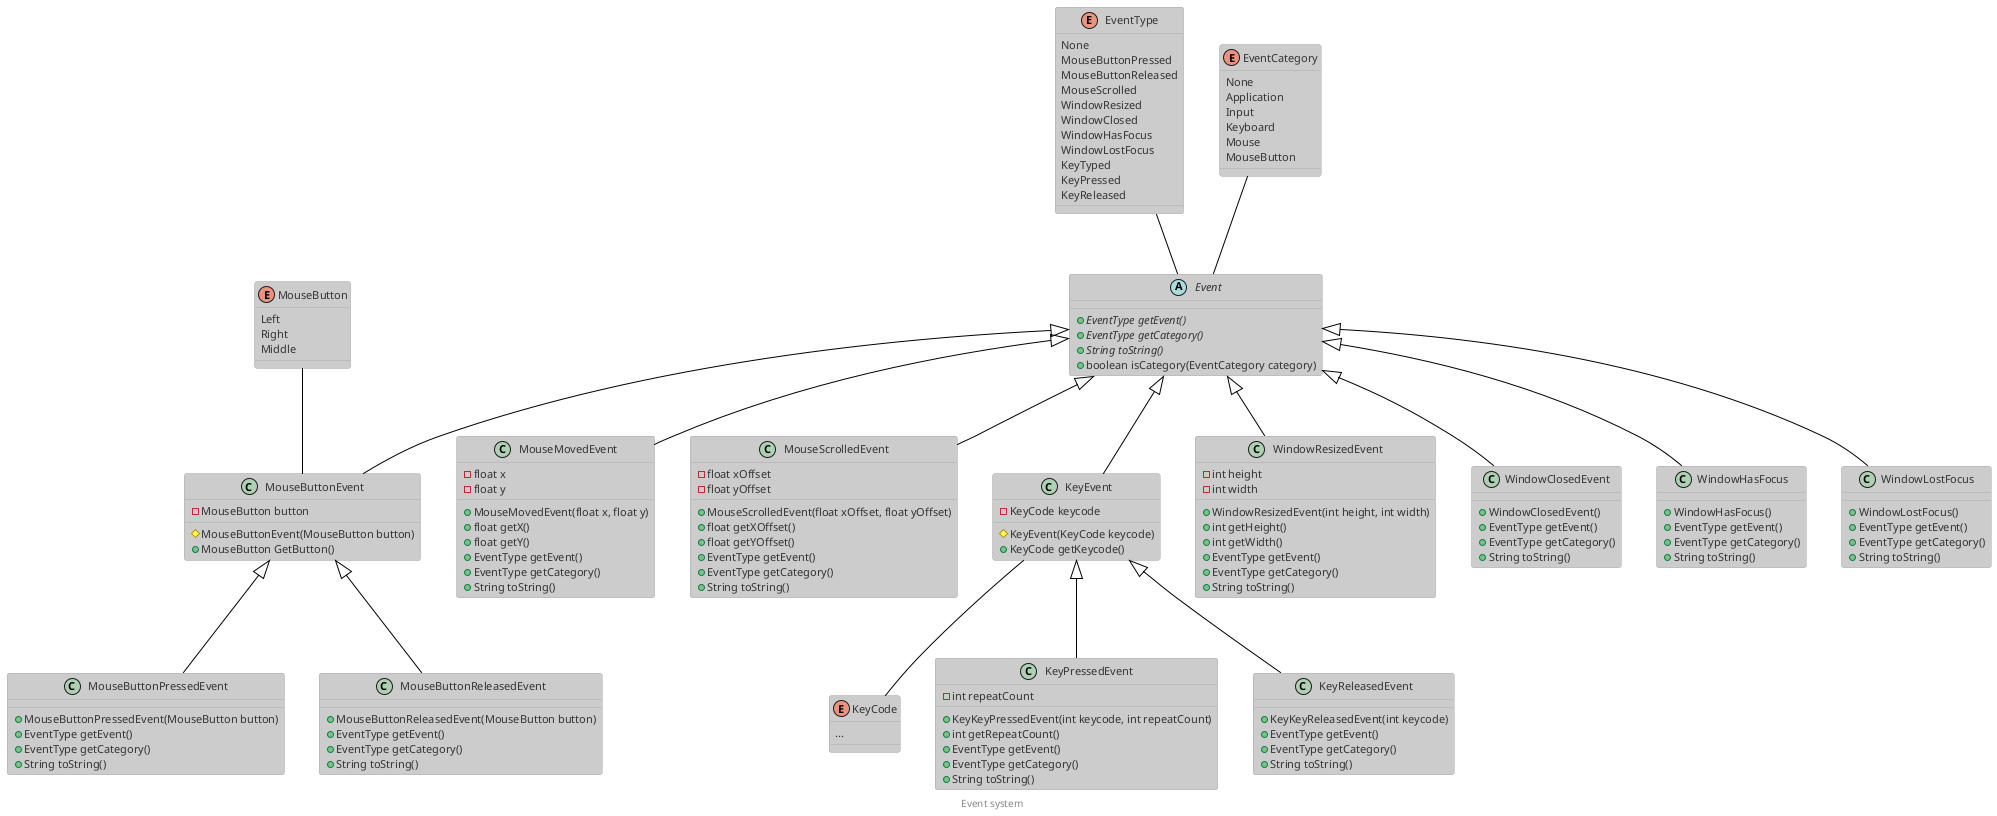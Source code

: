 @startuml

!theme reddress-lightorange
footer Event system

enum EventType {
    None
    MouseButtonPressed
    MouseButtonReleased
    MouseScrolled
    WindowResized
    WindowClosed
    WindowHasFocus
    WindowLostFocus
    KeyTyped
    KeyPressed
    KeyReleased
}

enum EventCategory {
    None
    Application
    Input
    Keyboard
    Mouse
    MouseButton
}

abstract class Event {
    {abstract} + EventType getEvent()
    {abstract} + EventType getCategory()
    {abstract} + String toString()
    + boolean isCategory(EventCategory category)
}

enum MouseButton {
    Left
    Right
    Middle
}

enum KeyCode {
    ...
}

class MouseButtonEvent extends Event {
    - MouseButton button
    # MouseButtonEvent(MouseButton button)
    + MouseButton GetButton()
}

class MouseButtonPressedEvent extends MouseButtonEvent {
    + MouseButtonPressedEvent(MouseButton button)
    + EventType getEvent()
    + EventType getCategory()
    + String toString()
}

class MouseButtonReleasedEvent extends MouseButtonEvent {
    + MouseButtonReleasedEvent(MouseButton button)
    + EventType getEvent()
    + EventType getCategory()
    + String toString()
}

class MouseMovedEvent extends Event {
    - float x
    - float y
    + MouseMovedEvent(float x, float y)
    + float getX()
    + float getY()
    + EventType getEvent()
    + EventType getCategory()
    + String toString()
}

class MouseScrolledEvent extends Event {
    - float xOffset
    - float yOffset
    + MouseScrolledEvent(float xOffset, float yOffset)
    + float getXOffset()
    + float getYOffset()
    + EventType getEvent()
    + EventType getCategory()
    + String toString()
}

class KeyEvent extends Event {
    - KeyCode keycode
    # KeyEvent(KeyCode keycode)
    + KeyCode getKeycode()
}

class KeyPressedEvent extends KeyEvent {
    - int repeatCount
    + KeyKeyPressedEvent(int keycode, int repeatCount)
    + int getRepeatCount()
    + EventType getEvent()
    + EventType getCategory()
    + String toString()
}

class KeyReleasedEvent extends KeyEvent {
    + KeyKeyReleasedEvent(int keycode)
    + EventType getEvent()
    + EventType getCategory()
    + String toString()
}

class WindowResizedEvent extends Event {
    - int height
    - int width
    + WindowResizedEvent(int height, int width)
    + int getHeight()
    + int getWidth()
    + EventType getEvent()
    + EventType getCategory()
    + String toString()
}
class WindowClosedEvent extends Event {
    + WindowClosedEvent()
    + EventType getEvent()
    + EventType getCategory()
    + String toString()
}

class WindowHasFocus extends Event {
    + WindowHasFocus()
    + EventType getEvent()
    + EventType getCategory()
    + String toString()
}

class WindowLostFocus extends Event {
    + WindowLostFocus()
    + EventType getEvent()
    + EventType getCategory()
    + String toString()
}

KeyEvent -- KeyCode
EventType -- Event
EventCategory -- Event
MouseButton -- MouseButtonEvent

@enduml
